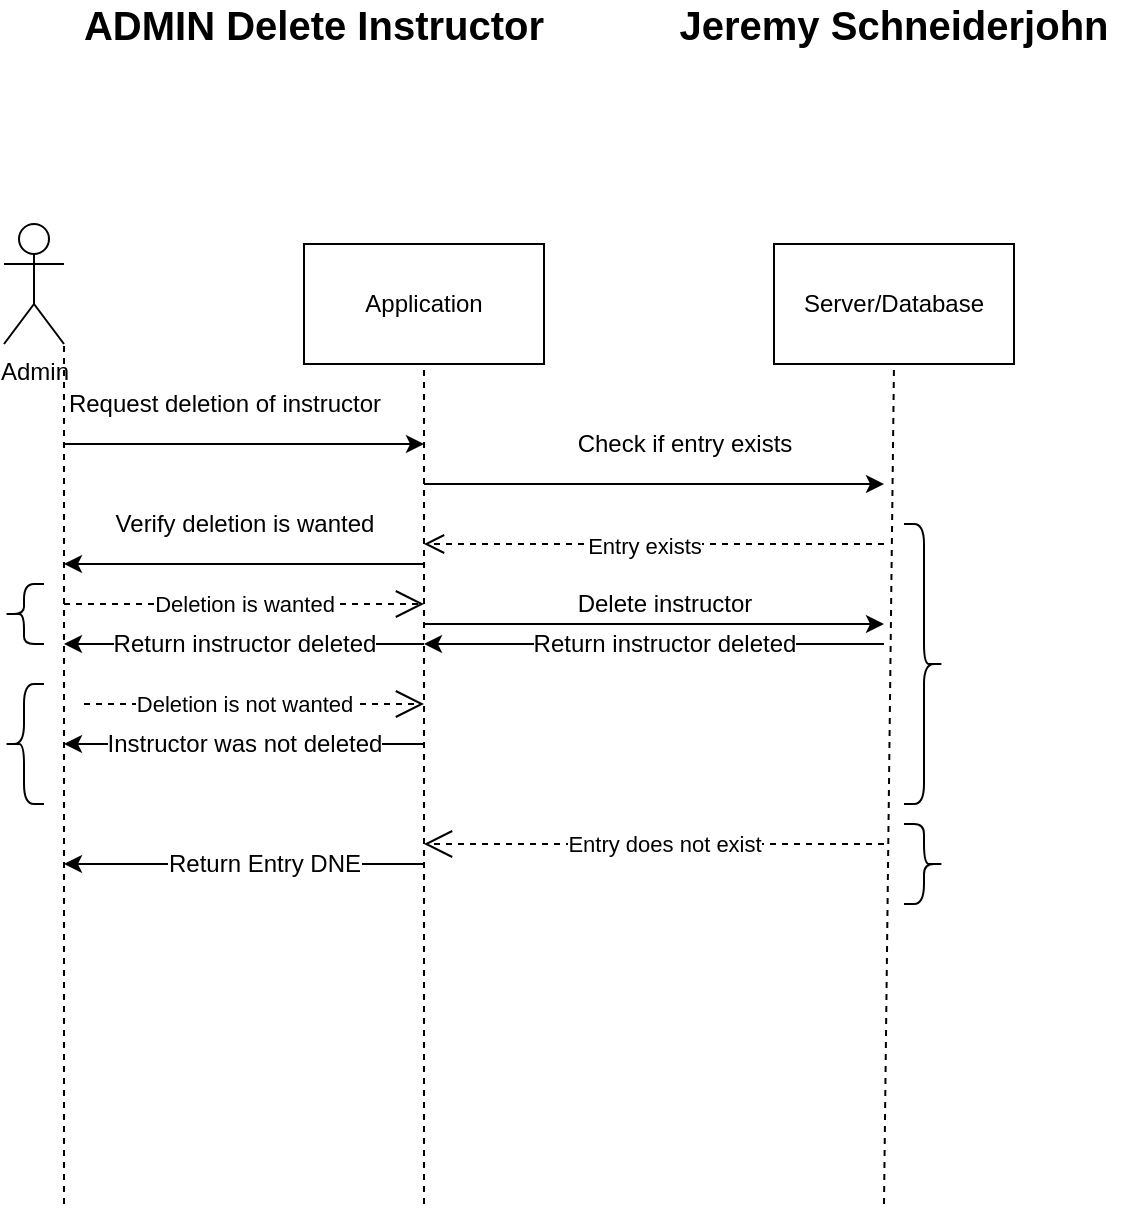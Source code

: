 <mxfile version="12.7.0" type="device"><diagram id="9S0I47WgsZvADPY6IOL1" name="Page-1"><mxGraphModel dx="1038" dy="499" grid="1" gridSize="10" guides="1" tooltips="1" connect="1" arrows="1" fold="1" page="1" pageScale="1" pageWidth="850" pageHeight="1100" math="0" shadow="0"><root><mxCell id="0"/><mxCell id="1" parent="0"/><mxCell id="fWtmH15VDBdV69ZzWtzH-1" value="Admin" style="shape=umlActor;verticalLabelPosition=bottom;labelBackgroundColor=#ffffff;verticalAlign=top;html=1;outlineConnect=0;" vertex="1" parent="1"><mxGeometry x="30" y="150" width="30" height="60" as="geometry"/></mxCell><mxCell id="fWtmH15VDBdV69ZzWtzH-2" value="&lt;b&gt;&lt;font style=&quot;font-size: 20px&quot;&gt;ADMIN Delete Instructor&lt;/font&gt;&lt;/b&gt;" style="text;html=1;strokeColor=none;fillColor=none;align=center;verticalAlign=middle;whiteSpace=wrap;rounded=0;" vertex="1" parent="1"><mxGeometry x="60" y="40" width="250" height="20" as="geometry"/></mxCell><mxCell id="fWtmH15VDBdV69ZzWtzH-3" value="&lt;b&gt;&lt;font style=&quot;font-size: 20px&quot;&gt;Jeremy Schneiderjohn&lt;/font&gt;&lt;/b&gt;" style="text;html=1;strokeColor=none;fillColor=none;align=center;verticalAlign=middle;whiteSpace=wrap;rounded=0;" vertex="1" parent="1"><mxGeometry x="350" y="40" width="250" height="20" as="geometry"/></mxCell><mxCell id="fWtmH15VDBdV69ZzWtzH-4" value="Application" style="rounded=0;whiteSpace=wrap;html=1;" vertex="1" parent="1"><mxGeometry x="180" y="160" width="120" height="60" as="geometry"/></mxCell><mxCell id="fWtmH15VDBdV69ZzWtzH-5" value="Server/Database" style="rounded=0;whiteSpace=wrap;html=1;" vertex="1" parent="1"><mxGeometry x="415" y="160" width="120" height="60" as="geometry"/></mxCell><mxCell id="fWtmH15VDBdV69ZzWtzH-6" value="" style="endArrow=none;dashed=1;html=1;entryX=1;entryY=1;entryDx=0;entryDy=0;entryPerimeter=0;" edge="1" parent="1" target="fWtmH15VDBdV69ZzWtzH-1"><mxGeometry width="50" height="50" relative="1" as="geometry"><mxPoint x="60" y="640" as="sourcePoint"/><mxPoint x="80" y="250" as="targetPoint"/></mxGeometry></mxCell><mxCell id="fWtmH15VDBdV69ZzWtzH-7" value="" style="endArrow=none;dashed=1;html=1;entryX=0.5;entryY=1;entryDx=0;entryDy=0;" edge="1" parent="1" target="fWtmH15VDBdV69ZzWtzH-4"><mxGeometry width="50" height="50" relative="1" as="geometry"><mxPoint x="240" y="640" as="sourcePoint"/><mxPoint x="80" y="640" as="targetPoint"/><Array as="points"><mxPoint x="240" y="410"/></Array></mxGeometry></mxCell><mxCell id="fWtmH15VDBdV69ZzWtzH-8" value="" style="endArrow=none;dashed=1;html=1;entryX=0.5;entryY=1;entryDx=0;entryDy=0;" edge="1" parent="1" target="fWtmH15VDBdV69ZzWtzH-5"><mxGeometry width="50" height="50" relative="1" as="geometry"><mxPoint x="470" y="640" as="sourcePoint"/><mxPoint x="80" y="650" as="targetPoint"/></mxGeometry></mxCell><mxCell id="fWtmH15VDBdV69ZzWtzH-9" value="" style="endArrow=classic;html=1;" edge="1" parent="1"><mxGeometry width="50" height="50" relative="1" as="geometry"><mxPoint x="60" y="260" as="sourcePoint"/><mxPoint x="240" y="260" as="targetPoint"/></mxGeometry></mxCell><mxCell id="fWtmH15VDBdV69ZzWtzH-10" value="Request deletion of instructor" style="text;html=1;align=center;verticalAlign=middle;resizable=0;points=[];labelBackgroundColor=#ffffff;" vertex="1" connectable="0" parent="fWtmH15VDBdV69ZzWtzH-9"><mxGeometry x="0.342" y="3" relative="1" as="geometry"><mxPoint x="-41" y="-17" as="offset"/></mxGeometry></mxCell><mxCell id="fWtmH15VDBdV69ZzWtzH-11" value="" style="endArrow=classic;html=1;" edge="1" parent="1"><mxGeometry width="50" height="50" relative="1" as="geometry"><mxPoint x="240" y="280" as="sourcePoint"/><mxPoint x="470" y="280" as="targetPoint"/></mxGeometry></mxCell><mxCell id="fWtmH15VDBdV69ZzWtzH-12" value="Check if entry exists" style="text;html=1;align=center;verticalAlign=middle;resizable=0;points=[];labelBackgroundColor=#ffffff;" vertex="1" connectable="0" parent="fWtmH15VDBdV69ZzWtzH-11"><mxGeometry x="0.198" y="-2" relative="1" as="geometry"><mxPoint x="-8" y="-22" as="offset"/></mxGeometry></mxCell><mxCell id="fWtmH15VDBdV69ZzWtzH-15" value="Entry exists" style="html=1;verticalAlign=bottom;endArrow=open;dashed=1;endSize=8;" edge="1" parent="1"><mxGeometry x="0.043" y="10" relative="1" as="geometry"><mxPoint x="470" y="310" as="sourcePoint"/><mxPoint x="240" y="310" as="targetPoint"/><Array as="points"/><mxPoint as="offset"/></mxGeometry></mxCell><mxCell id="fWtmH15VDBdV69ZzWtzH-19" value="" style="endArrow=classic;html=1;" edge="1" parent="1"><mxGeometry width="50" height="50" relative="1" as="geometry"><mxPoint x="240" y="320" as="sourcePoint"/><mxPoint x="60" y="320" as="targetPoint"/></mxGeometry></mxCell><mxCell id="fWtmH15VDBdV69ZzWtzH-20" value="Verify deletion is wanted" style="text;html=1;align=center;verticalAlign=middle;resizable=0;points=[];labelBackgroundColor=#ffffff;" vertex="1" connectable="0" parent="fWtmH15VDBdV69ZzWtzH-19"><mxGeometry x="-0.453" relative="1" as="geometry"><mxPoint x="-41" y="-20" as="offset"/></mxGeometry></mxCell><mxCell id="fWtmH15VDBdV69ZzWtzH-22" value="Deletion is wanted" style="endArrow=open;endSize=12;dashed=1;html=1;" edge="1" parent="1"><mxGeometry width="160" relative="1" as="geometry"><mxPoint x="60" y="340" as="sourcePoint"/><mxPoint x="240" y="340" as="targetPoint"/><mxPoint as="offset"/></mxGeometry></mxCell><mxCell id="fWtmH15VDBdV69ZzWtzH-23" value="" style="endArrow=classic;html=1;" edge="1" parent="1"><mxGeometry width="50" height="50" relative="1" as="geometry"><mxPoint x="240" y="350" as="sourcePoint"/><mxPoint x="470" y="350" as="targetPoint"/></mxGeometry></mxCell><mxCell id="fWtmH15VDBdV69ZzWtzH-24" value="Delete instructor" style="text;html=1;align=center;verticalAlign=middle;resizable=0;points=[];labelBackgroundColor=#ffffff;" vertex="1" connectable="0" parent="fWtmH15VDBdV69ZzWtzH-23"><mxGeometry x="0.242" y="-1" relative="1" as="geometry"><mxPoint x="-23" y="-11" as="offset"/></mxGeometry></mxCell><mxCell id="fWtmH15VDBdV69ZzWtzH-25" value="" style="shape=curlyBracket;whiteSpace=wrap;html=1;rounded=1;" vertex="1" parent="1"><mxGeometry x="30" y="330" width="20" height="30" as="geometry"/></mxCell><mxCell id="fWtmH15VDBdV69ZzWtzH-26" value="" style="shape=curlyBracket;whiteSpace=wrap;html=1;rounded=1;" vertex="1" parent="1"><mxGeometry x="30" y="380" width="20" height="60" as="geometry"/></mxCell><mxCell id="fWtmH15VDBdV69ZzWtzH-27" value="Deletion is not wanted" style="endArrow=open;endSize=12;dashed=1;html=1;" edge="1" parent="1"><mxGeometry x="-0.059" width="160" relative="1" as="geometry"><mxPoint x="70" y="390" as="sourcePoint"/><mxPoint x="240" y="390" as="targetPoint"/><mxPoint as="offset"/></mxGeometry></mxCell><mxCell id="fWtmH15VDBdV69ZzWtzH-29" value="" style="endArrow=classic;html=1;" edge="1" parent="1"><mxGeometry width="50" height="50" relative="1" as="geometry"><mxPoint x="240" y="410" as="sourcePoint"/><mxPoint x="60" y="410" as="targetPoint"/></mxGeometry></mxCell><mxCell id="fWtmH15VDBdV69ZzWtzH-30" value="Instructor was not deleted" style="text;html=1;align=center;verticalAlign=middle;resizable=0;points=[];labelBackgroundColor=#ffffff;" vertex="1" connectable="0" parent="fWtmH15VDBdV69ZzWtzH-29"><mxGeometry x="-0.587" y="9" relative="1" as="geometry"><mxPoint x="-53" y="-9" as="offset"/></mxGeometry></mxCell><mxCell id="fWtmH15VDBdV69ZzWtzH-31" value="" style="shape=curlyBracket;whiteSpace=wrap;html=1;rounded=1;rotation=-180;" vertex="1" parent="1"><mxGeometry x="480" y="300" width="20" height="140" as="geometry"/></mxCell><mxCell id="fWtmH15VDBdV69ZzWtzH-32" value="" style="shape=curlyBracket;whiteSpace=wrap;html=1;rounded=1;rotation=-180;" vertex="1" parent="1"><mxGeometry x="480" y="450" width="20" height="40" as="geometry"/></mxCell><mxCell id="fWtmH15VDBdV69ZzWtzH-33" value="Entry does not exist" style="endArrow=open;endSize=12;dashed=1;html=1;" edge="1" parent="1"><mxGeometry x="-0.043" width="160" relative="1" as="geometry"><mxPoint x="470" y="460" as="sourcePoint"/><mxPoint x="240" y="460" as="targetPoint"/><mxPoint as="offset"/></mxGeometry></mxCell><mxCell id="fWtmH15VDBdV69ZzWtzH-34" value="" style="endArrow=classic;html=1;" edge="1" parent="1"><mxGeometry width="50" height="50" relative="1" as="geometry"><mxPoint x="240" y="470" as="sourcePoint"/><mxPoint x="60" y="470" as="targetPoint"/></mxGeometry></mxCell><mxCell id="fWtmH15VDBdV69ZzWtzH-35" value="Return Entry DNE" style="text;html=1;align=center;verticalAlign=middle;resizable=0;points=[];labelBackgroundColor=#ffffff;" vertex="1" connectable="0" parent="fWtmH15VDBdV69ZzWtzH-34"><mxGeometry x="-0.187" relative="1" as="geometry"><mxPoint x="-7" as="offset"/></mxGeometry></mxCell><mxCell id="fWtmH15VDBdV69ZzWtzH-36" value="" style="endArrow=classic;html=1;" edge="1" parent="1"><mxGeometry width="50" height="50" relative="1" as="geometry"><mxPoint x="470" y="360" as="sourcePoint"/><mxPoint x="240" y="360" as="targetPoint"/></mxGeometry></mxCell><mxCell id="fWtmH15VDBdV69ZzWtzH-37" value="Return instructor deleted" style="text;html=1;align=center;verticalAlign=middle;resizable=0;points=[];labelBackgroundColor=#ffffff;" vertex="1" connectable="0" parent="fWtmH15VDBdV69ZzWtzH-36"><mxGeometry x="-0.179" y="2" relative="1" as="geometry"><mxPoint x="-16" y="-2" as="offset"/></mxGeometry></mxCell><mxCell id="fWtmH15VDBdV69ZzWtzH-38" value="" style="endArrow=classic;html=1;" edge="1" parent="1"><mxGeometry width="50" height="50" relative="1" as="geometry"><mxPoint x="240" y="360" as="sourcePoint"/><mxPoint x="60" y="360" as="targetPoint"/></mxGeometry></mxCell><mxCell id="fWtmH15VDBdV69ZzWtzH-39" value="Return instructor deleted" style="text;html=1;align=center;verticalAlign=middle;resizable=0;points=[];labelBackgroundColor=#ffffff;" vertex="1" connectable="0" parent="fWtmH15VDBdV69ZzWtzH-38"><mxGeometry x="0.302" y="1" relative="1" as="geometry"><mxPoint x="27" y="-1" as="offset"/></mxGeometry></mxCell></root></mxGraphModel></diagram></mxfile>